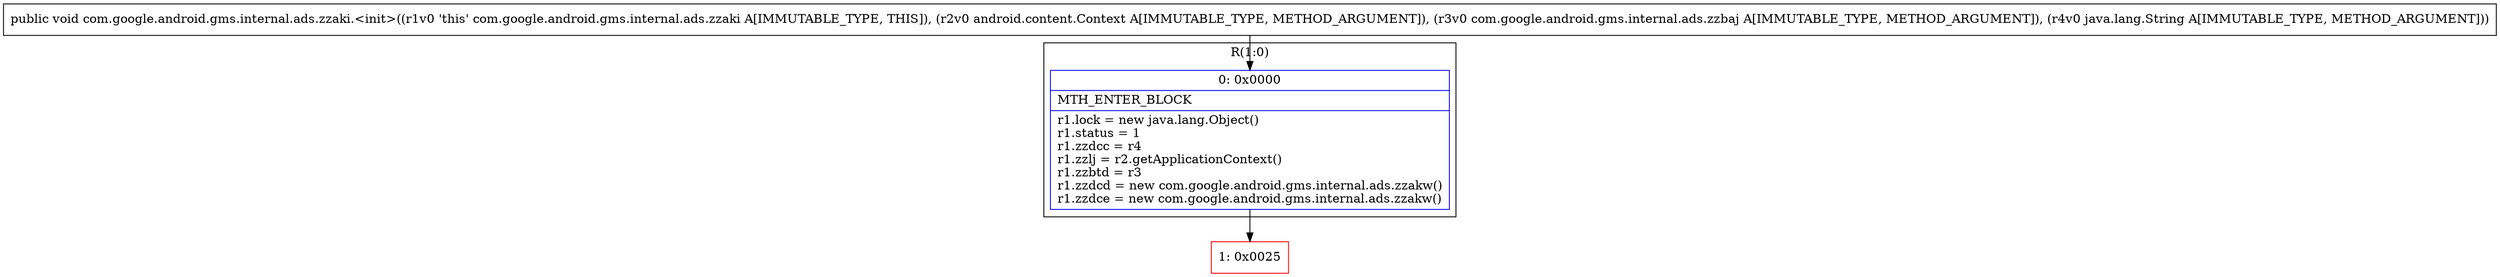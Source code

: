 digraph "CFG forcom.google.android.gms.internal.ads.zzaki.\<init\>(Landroid\/content\/Context;Lcom\/google\/android\/gms\/internal\/ads\/zzbaj;Ljava\/lang\/String;)V" {
subgraph cluster_Region_2047529800 {
label = "R(1:0)";
node [shape=record,color=blue];
Node_0 [shape=record,label="{0\:\ 0x0000|MTH_ENTER_BLOCK\l|r1.lock = new java.lang.Object()\lr1.status = 1\lr1.zzdcc = r4\lr1.zzlj = r2.getApplicationContext()\lr1.zzbtd = r3\lr1.zzdcd = new com.google.android.gms.internal.ads.zzakw()\lr1.zzdce = new com.google.android.gms.internal.ads.zzakw()\l}"];
}
Node_1 [shape=record,color=red,label="{1\:\ 0x0025}"];
MethodNode[shape=record,label="{public void com.google.android.gms.internal.ads.zzaki.\<init\>((r1v0 'this' com.google.android.gms.internal.ads.zzaki A[IMMUTABLE_TYPE, THIS]), (r2v0 android.content.Context A[IMMUTABLE_TYPE, METHOD_ARGUMENT]), (r3v0 com.google.android.gms.internal.ads.zzbaj A[IMMUTABLE_TYPE, METHOD_ARGUMENT]), (r4v0 java.lang.String A[IMMUTABLE_TYPE, METHOD_ARGUMENT])) }"];
MethodNode -> Node_0;
Node_0 -> Node_1;
}

